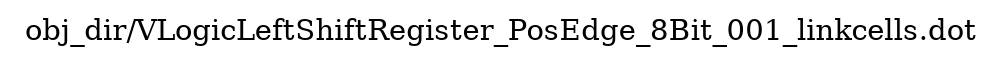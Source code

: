 digraph v3graph {
	graph	[label="obj_dir/VLogicLeftShiftRegister_PosEdge_8Bit_001_linkcells.dot",
		 labelloc=t, labeljust=l,
		 //size="7.5,10",
		 rankdir=TB];
}
